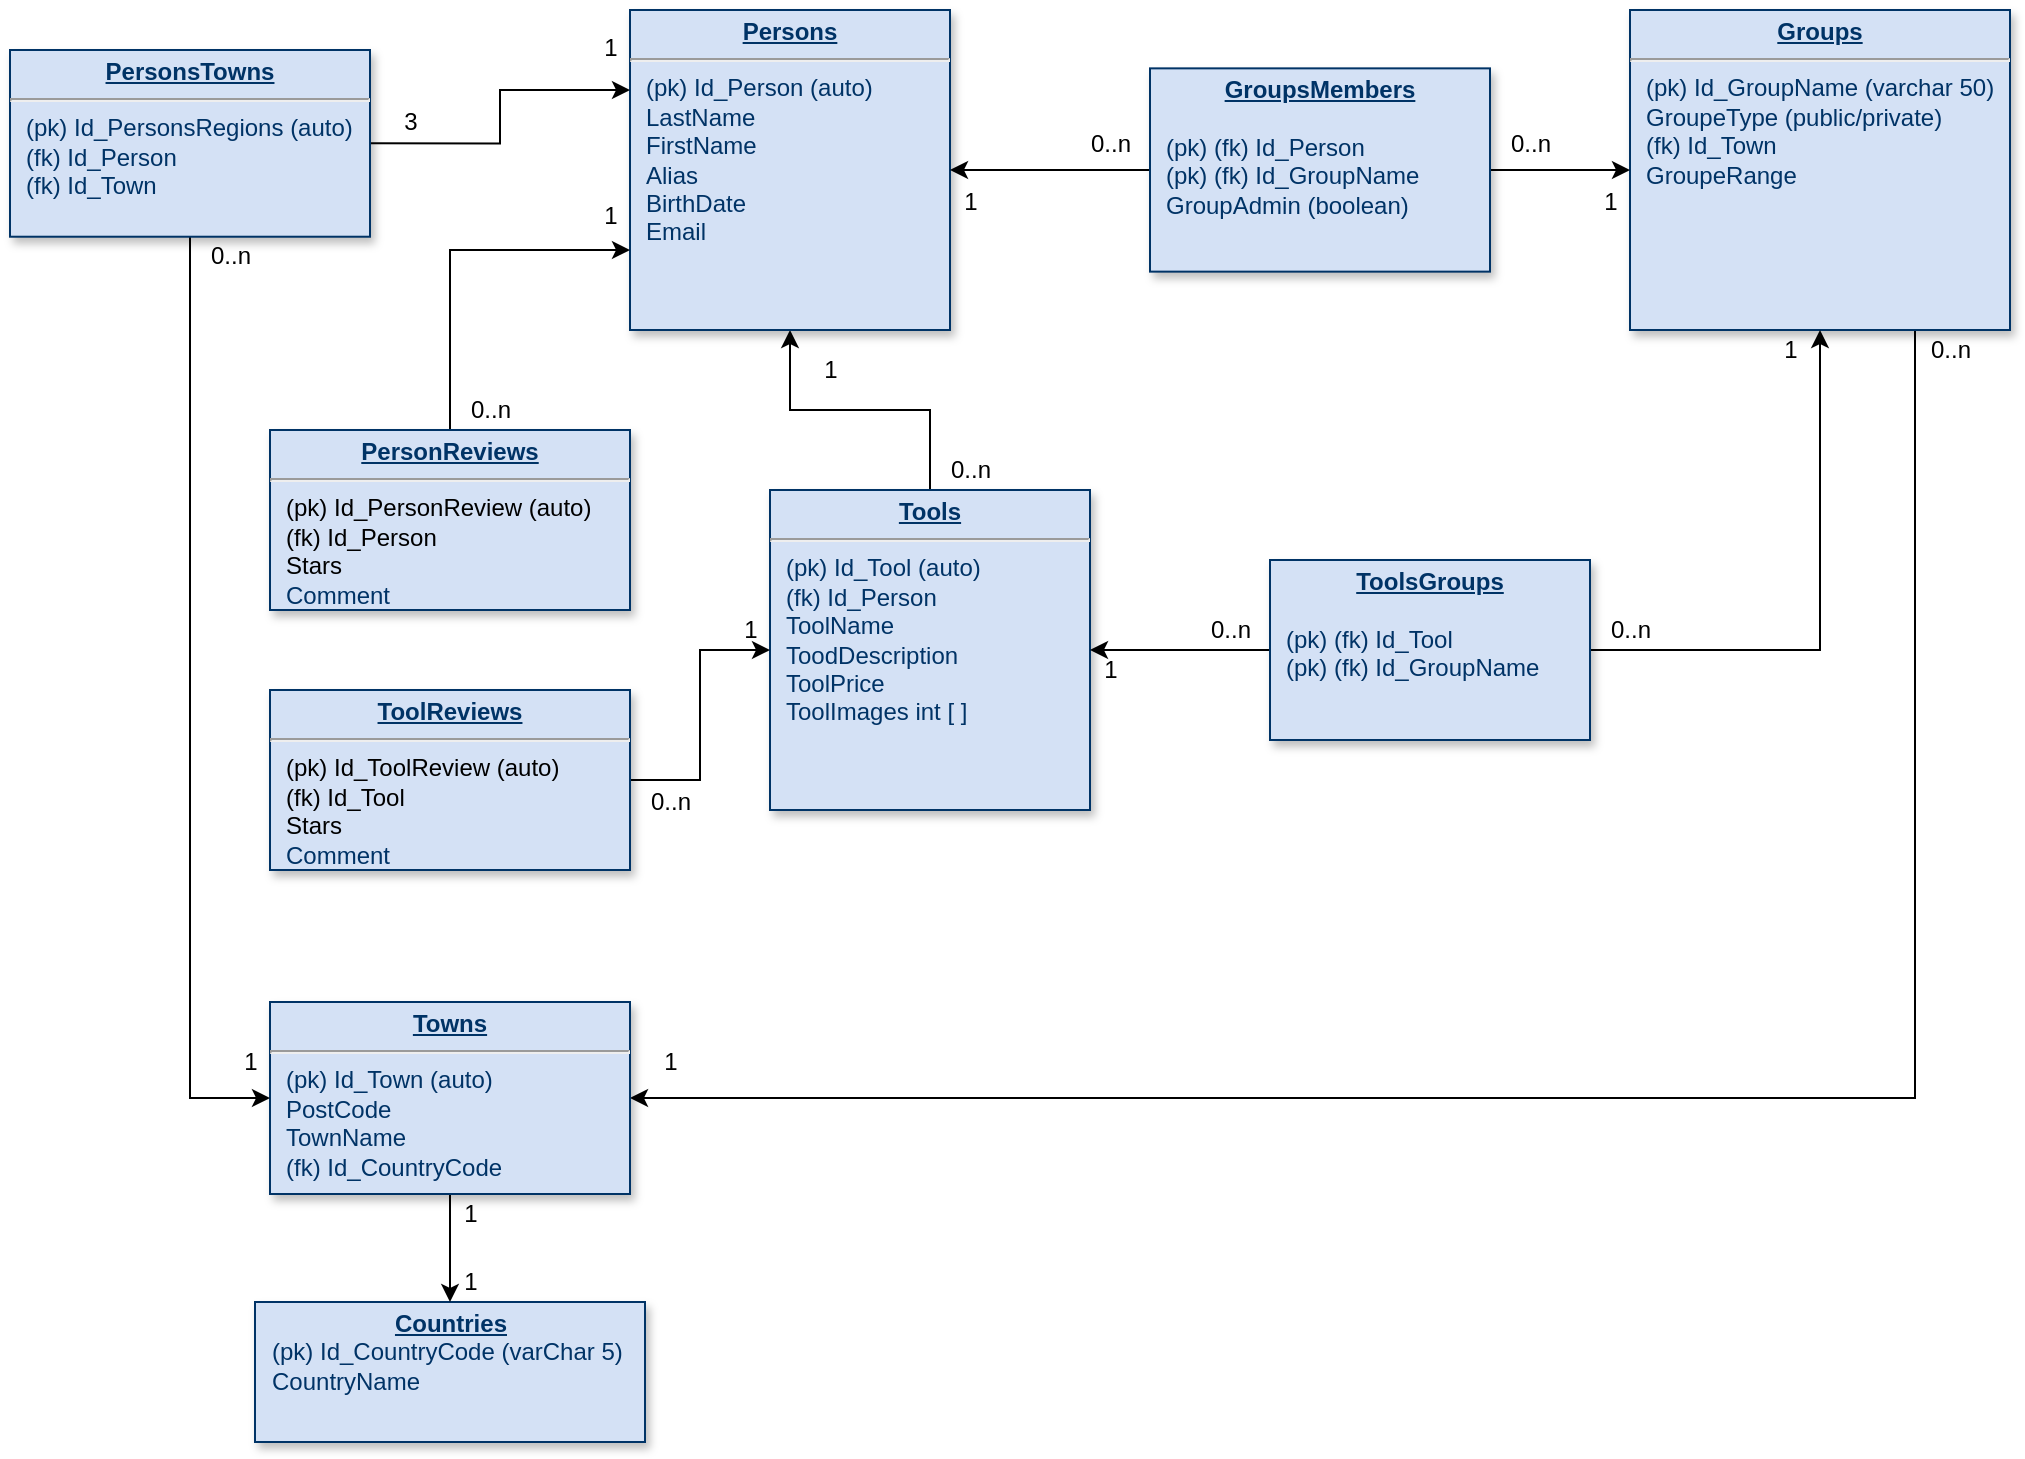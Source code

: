 <mxfile version="12.6.5" type="device"><diagram name="Page-1" id="efa7a0a1-bf9b-a30e-e6df-94a7791c09e9"><mxGraphModel dx="1172" dy="711" grid="1" gridSize="10" guides="1" tooltips="1" connect="1" arrows="1" fold="1" page="1" pageScale="1" pageWidth="1169" pageHeight="827" background="#ffffff" math="0" shadow="0"><root><mxCell id="0"/><mxCell id="1" parent="0"/><mxCell id="qo2uDXZvNJO_NqO5R5p8-126" style="edgeStyle=orthogonalEdgeStyle;rounded=0;orthogonalLoop=1;jettySize=auto;html=1;exitX=0.5;exitY=0;exitDx=0;exitDy=0;entryX=0.5;entryY=1;entryDx=0;entryDy=0;" parent="1" source="21" target="25" edge="1"><mxGeometry relative="1" as="geometry"/></mxCell><mxCell id="21" value="&lt;p style=&quot;margin: 0px ; margin-top: 4px ; text-align: center ; text-decoration: underline&quot;&gt;&lt;strong&gt;Tools&lt;/strong&gt;&lt;/p&gt;&lt;hr&gt;&lt;p style=&quot;margin: 0px ; margin-left: 8px&quot;&gt;(pk) Id_Tool (auto)&lt;/p&gt;&lt;p style=&quot;margin: 0px ; margin-left: 8px&quot;&gt;(fk) Id_Person&amp;nbsp;&lt;/p&gt;&lt;p style=&quot;margin: 0px ; margin-left: 8px&quot;&gt;ToolName&lt;/p&gt;&lt;p style=&quot;margin: 0px ; margin-left: 8px&quot;&gt;ToodDescription&lt;/p&gt;&lt;p style=&quot;margin: 0px ; margin-left: 8px&quot;&gt;&lt;span&gt;ToolPrice&lt;/span&gt;&lt;br&gt;&lt;/p&gt;&lt;p style=&quot;margin: 0px ; margin-left: 8px&quot;&gt;&lt;span&gt;ToolImages int [ ]&lt;/span&gt;&lt;/p&gt;" style="verticalAlign=top;align=left;overflow=fill;fontSize=12;fontFamily=Helvetica;html=1;strokeColor=#003366;shadow=1;fillColor=#D4E1F5;fontColor=#003366" parent="1" vertex="1"><mxGeometry x="420" y="284.0" width="160" height="160" as="geometry"/></mxCell><mxCell id="25" value="&lt;p style=&quot;margin: 0px ; margin-top: 4px ; text-align: center ; text-decoration: underline&quot;&gt;&lt;strong&gt;Persons&lt;/strong&gt;&lt;/p&gt;&lt;hr&gt;&lt;p style=&quot;margin: 0px ; margin-left: 8px&quot;&gt;&lt;span&gt;(pk) Id_Person (auto)&lt;/span&gt;&lt;/p&gt;&lt;p style=&quot;margin: 0px ; margin-left: 8px&quot;&gt;&lt;span&gt;LastName&lt;/span&gt;&lt;br&gt;&lt;/p&gt;&lt;p style=&quot;margin: 0px ; margin-left: 8px&quot;&gt;&lt;span&gt;FirstName&amp;nbsp;&lt;/span&gt;&lt;/p&gt;&lt;p style=&quot;margin: 0px ; margin-left: 8px&quot;&gt;&lt;span&gt;Alias&amp;nbsp;&lt;/span&gt;&lt;/p&gt;&lt;p style=&quot;margin: 0px ; margin-left: 8px&quot;&gt;BirthDate&amp;nbsp;&lt;/p&gt;&lt;p style=&quot;margin: 0px ; margin-left: 8px&quot;&gt;Email&lt;/p&gt;&lt;p style=&quot;margin: 0px ; margin-left: 8px&quot;&gt;&lt;br&gt;&lt;/p&gt;&lt;p style=&quot;margin: 0px ; margin-left: 8px&quot;&gt;&lt;br&gt;&lt;/p&gt;" style="verticalAlign=top;align=left;overflow=fill;fontSize=12;fontFamily=Helvetica;html=1;strokeColor=#003366;shadow=1;fillColor=#D4E1F5;fontColor=#003366" parent="1" vertex="1"><mxGeometry x="350.0" y="44.0" width="160" height="160" as="geometry"/></mxCell><mxCell id="AO8E6towFm819pZMtNeA-28" style="edgeStyle=orthogonalEdgeStyle;rounded=0;orthogonalLoop=1;jettySize=auto;html=1;exitX=0.75;exitY=1;exitDx=0;exitDy=0;entryX=1;entryY=0.5;entryDx=0;entryDy=0;" parent="1" source="qo2uDXZvNJO_NqO5R5p8-115" target="qo2uDXZvNJO_NqO5R5p8-130" edge="1"><mxGeometry relative="1" as="geometry"/></mxCell><mxCell id="qo2uDXZvNJO_NqO5R5p8-115" value="&lt;p style=&quot;margin: 0px ; margin-top: 4px ; text-align: center ; text-decoration: underline&quot;&gt;&lt;strong&gt;Groups&lt;/strong&gt;&lt;/p&gt;&lt;hr&gt;&lt;p style=&quot;margin: 0px ; margin-left: 8px&quot;&gt;(pk) Id_GroupName (varchar 50)&lt;/p&gt;&lt;p style=&quot;margin: 0px ; margin-left: 8px&quot;&gt;GroupeType (public/private)&lt;/p&gt;&lt;p style=&quot;margin: 0px ; margin-left: 8px&quot;&gt;(fk) Id_Town&lt;/p&gt;&lt;p style=&quot;margin: 0px ; margin-left: 8px&quot;&gt;GroupeRange&amp;nbsp;&lt;/p&gt;&lt;p style=&quot;margin: 0px ; margin-left: 8px&quot;&gt;&lt;br&gt;&lt;/p&gt;&lt;p style=&quot;margin: 0px ; margin-left: 8px&quot;&gt;&lt;br&gt;&lt;/p&gt;" style="verticalAlign=top;align=left;overflow=fill;fontSize=12;fontFamily=Helvetica;html=1;strokeColor=#003366;shadow=1;fillColor=#D4E1F5;fontColor=#003366" parent="1" vertex="1"><mxGeometry x="850" y="44" width="190" height="160" as="geometry"/></mxCell><mxCell id="qo2uDXZvNJO_NqO5R5p8-121" style="edgeStyle=orthogonalEdgeStyle;rounded=0;orthogonalLoop=1;jettySize=auto;html=1;exitX=0;exitY=0.5;exitDx=0;exitDy=0;entryX=1;entryY=0.5;entryDx=0;entryDy=0;" parent="1" source="qo2uDXZvNJO_NqO5R5p8-118" target="25" edge="1"><mxGeometry relative="1" as="geometry"/></mxCell><mxCell id="qo2uDXZvNJO_NqO5R5p8-122" style="edgeStyle=orthogonalEdgeStyle;rounded=0;orthogonalLoop=1;jettySize=auto;html=1;exitX=1;exitY=0.5;exitDx=0;exitDy=0;entryX=0;entryY=0.5;entryDx=0;entryDy=0;" parent="1" source="qo2uDXZvNJO_NqO5R5p8-118" target="qo2uDXZvNJO_NqO5R5p8-115" edge="1"><mxGeometry relative="1" as="geometry"/></mxCell><mxCell id="qo2uDXZvNJO_NqO5R5p8-118" value="&lt;p style=&quot;margin: 0px ; margin-top: 4px ; text-align: center ; text-decoration: underline&quot;&gt;&lt;strong&gt;GroupsMembers&lt;/strong&gt;&lt;/p&gt;&lt;p style=&quot;margin: 0px ; margin-left: 8px&quot;&gt;&lt;br&gt;&lt;/p&gt;&lt;p style=&quot;margin: 0px ; margin-left: 8px&quot;&gt;(pk) (fk) Id_Person&lt;/p&gt;&lt;p style=&quot;margin: 0px ; margin-left: 8px&quot;&gt;(pk) (fk) Id_GroupName&lt;/p&gt;&lt;p style=&quot;margin: 0px ; margin-left: 8px&quot;&gt;GroupAdmin (boolean)&lt;/p&gt;&lt;p style=&quot;margin: 0px ; margin-left: 8px&quot;&gt;&lt;br&gt;&lt;/p&gt;&lt;p style=&quot;margin: 0px ; margin-left: 8px&quot;&gt;&lt;br&gt;&lt;/p&gt;&lt;p style=&quot;margin: 0px ; margin-left: 8px&quot;&gt;&lt;br&gt;&lt;/p&gt;" style="verticalAlign=top;align=left;overflow=fill;fontSize=12;fontFamily=Helvetica;html=1;strokeColor=#003366;shadow=1;fillColor=#D4E1F5;fontColor=#003366" parent="1" vertex="1"><mxGeometry x="610" y="73.18" width="170" height="101.64" as="geometry"/></mxCell><mxCell id="qo2uDXZvNJO_NqO5R5p8-124" style="edgeStyle=orthogonalEdgeStyle;rounded=0;orthogonalLoop=1;jettySize=auto;html=1;entryX=0.5;entryY=1;entryDx=0;entryDy=0;" parent="1" source="qo2uDXZvNJO_NqO5R5p8-123" target="qo2uDXZvNJO_NqO5R5p8-115" edge="1"><mxGeometry relative="1" as="geometry"/></mxCell><mxCell id="qo2uDXZvNJO_NqO5R5p8-125" style="edgeStyle=orthogonalEdgeStyle;rounded=0;orthogonalLoop=1;jettySize=auto;html=1;exitX=0;exitY=0.5;exitDx=0;exitDy=0;entryX=1;entryY=0.5;entryDx=0;entryDy=0;" parent="1" source="qo2uDXZvNJO_NqO5R5p8-123" target="21" edge="1"><mxGeometry relative="1" as="geometry"/></mxCell><mxCell id="qo2uDXZvNJO_NqO5R5p8-123" value="&lt;p style=&quot;margin: 0px ; margin-top: 4px ; text-align: center ; text-decoration: underline&quot;&gt;&lt;strong&gt;ToolsGroups&lt;/strong&gt;&lt;/p&gt;&lt;p style=&quot;margin: 0px ; margin-left: 8px&quot;&gt;&lt;br&gt;&lt;/p&gt;&lt;p style=&quot;margin: 0px ; margin-left: 8px&quot;&gt;(pk) (fk) Id_Tool&lt;/p&gt;&lt;p style=&quot;margin: 0px ; margin-left: 8px&quot;&gt;(pk) (fk) Id_GroupName&lt;/p&gt;&lt;p style=&quot;margin: 0px ; margin-left: 8px&quot;&gt;&lt;br&gt;&lt;/p&gt;&lt;p style=&quot;margin: 0px ; margin-left: 8px&quot;&gt;&lt;br&gt;&lt;/p&gt;&lt;p style=&quot;margin: 0px ; margin-left: 8px&quot;&gt;&lt;br&gt;&lt;/p&gt;" style="verticalAlign=top;align=left;overflow=fill;fontSize=12;fontFamily=Helvetica;html=1;strokeColor=#003366;shadow=1;fillColor=#D4E1F5;fontColor=#003366" parent="1" vertex="1"><mxGeometry x="670" y="319" width="160" height="90" as="geometry"/></mxCell><mxCell id="qo2uDXZvNJO_NqO5R5p8-128" value="" style="resizable=0;align=right;verticalAlign=top;labelBackgroundColor=#ffffff;fontSize=10;strokeColor=#003366;shadow=1;fillColor=#D4E1F5;fontColor=#003366;direction=north;rotation=0;" parent="1" connectable="0" vertex="1"><mxGeometry x="580" y="312.36" as="geometry"><mxPoint x="20" y="-25.0" as="offset"/></mxGeometry></mxCell><mxCell id="qo2uDXZvNJO_NqO5R5p8-129" value="&lt;p style=&quot;margin: 0px ; margin-top: 4px ; text-align: center ; text-decoration: underline&quot;&gt;&lt;strong&gt;Countries&lt;/strong&gt;&lt;/p&gt;&lt;p style=&quot;margin: 0px ; margin-left: 8px&quot;&gt;(pk) Id_CountryCode (varChar 5)&lt;/p&gt;&lt;p style=&quot;margin: 0px ; margin-left: 8px&quot;&gt;CountryName&lt;/p&gt;&lt;p style=&quot;margin: 0px ; margin-left: 8px&quot;&gt;&lt;br&gt;&lt;/p&gt;&lt;p style=&quot;margin: 0px ; margin-left: 8px&quot;&gt;&lt;br&gt;&lt;/p&gt;&lt;p style=&quot;margin: 0px ; margin-left: 8px&quot;&gt;&lt;br&gt;&lt;/p&gt;" style="verticalAlign=top;align=left;overflow=fill;fontSize=12;fontFamily=Helvetica;html=1;strokeColor=#003366;shadow=1;fillColor=#D4E1F5;fontColor=#003366" parent="1" vertex="1"><mxGeometry x="162.5" y="690" width="195" height="70" as="geometry"/></mxCell><mxCell id="AO8E6towFm819pZMtNeA-25" style="edgeStyle=orthogonalEdgeStyle;rounded=0;orthogonalLoop=1;jettySize=auto;html=1;exitX=0.5;exitY=1;exitDx=0;exitDy=0;entryX=0.5;entryY=0;entryDx=0;entryDy=0;" parent="1" source="qo2uDXZvNJO_NqO5R5p8-130" target="qo2uDXZvNJO_NqO5R5p8-129" edge="1"><mxGeometry relative="1" as="geometry"/></mxCell><mxCell id="qo2uDXZvNJO_NqO5R5p8-130" value="&lt;p style=&quot;margin: 0px ; margin-top: 4px ; text-align: center ; text-decoration: underline&quot;&gt;&lt;strong&gt;Towns&lt;/strong&gt;&lt;/p&gt;&lt;hr&gt;&lt;p style=&quot;margin: 0px ; margin-left: 8px&quot;&gt;(pk) Id_Town (auto)&lt;/p&gt;&lt;p style=&quot;margin: 0px ; margin-left: 8px&quot;&gt;PostCode&lt;/p&gt;&lt;p style=&quot;margin: 0px ; margin-left: 8px&quot;&gt;TownName&lt;/p&gt;&lt;p style=&quot;margin: 0px ; margin-left: 8px&quot;&gt;(fk) Id_CountryCode&lt;/p&gt;&lt;p style=&quot;margin: 0px ; margin-left: 8px&quot;&gt;&lt;br&gt;&lt;/p&gt;&lt;p style=&quot;margin: 0px ; margin-left: 8px&quot;&gt;&lt;br&gt;&lt;/p&gt;" style="verticalAlign=top;align=left;overflow=fill;fontSize=12;fontFamily=Helvetica;html=1;strokeColor=#003366;shadow=1;fillColor=#D4E1F5;fontColor=#003366" parent="1" vertex="1"><mxGeometry x="170" y="540" width="180" height="96" as="geometry"/></mxCell><mxCell id="qo2uDXZvNJO_NqO5R5p8-139" value="" style="resizable=0;align=right;verticalAlign=top;labelBackgroundColor=#ffffff;fontSize=10;strokeColor=#003366;shadow=1;fillColor=#D4E1F5;fontColor=#003366" parent="1" connectable="0" vertex="1"><mxGeometry x="480" y="194.0" as="geometry"><mxPoint x="-66" y="-128.0" as="offset"/></mxGeometry></mxCell><mxCell id="qo2uDXZvNJO_NqO5R5p8-154" value="1" style="text;html=1;align=center;verticalAlign=middle;resizable=0;points=[];autosize=1;" parent="1" vertex="1"><mxGeometry x="440" y="214" width="20" height="20" as="geometry"/></mxCell><mxCell id="qo2uDXZvNJO_NqO5R5p8-155" value="0..n" style="text;html=1;align=center;verticalAlign=middle;resizable=0;points=[];autosize=1;" parent="1" vertex="1"><mxGeometry x="500" y="264" width="40" height="20" as="geometry"/></mxCell><mxCell id="qo2uDXZvNJO_NqO5R5p8-156" value="1" style="text;html=1;align=center;verticalAlign=middle;resizable=0;points=[];autosize=1;" parent="1" vertex="1"><mxGeometry x="260" y="636" width="20" height="20" as="geometry"/></mxCell><mxCell id="qo2uDXZvNJO_NqO5R5p8-158" value="0..n" style="text;html=1;align=center;verticalAlign=middle;resizable=0;points=[];autosize=1;" parent="1" vertex="1"><mxGeometry x="990" y="204" width="40" height="20" as="geometry"/></mxCell><mxCell id="qo2uDXZvNJO_NqO5R5p8-169" style="edgeStyle=orthogonalEdgeStyle;rounded=0;orthogonalLoop=1;jettySize=auto;html=1;exitX=1;exitY=0.5;exitDx=0;exitDy=0;entryX=0;entryY=0.25;entryDx=0;entryDy=0;" parent="1" source="qo2uDXZvNJO_NqO5R5p8-161" target="25" edge="1"><mxGeometry relative="1" as="geometry"/></mxCell><mxCell id="AO8E6towFm819pZMtNeA-27" style="edgeStyle=orthogonalEdgeStyle;rounded=0;orthogonalLoop=1;jettySize=auto;html=1;entryX=0;entryY=0.5;entryDx=0;entryDy=0;" parent="1" source="qo2uDXZvNJO_NqO5R5p8-161" target="qo2uDXZvNJO_NqO5R5p8-130" edge="1"><mxGeometry relative="1" as="geometry"/></mxCell><mxCell id="qo2uDXZvNJO_NqO5R5p8-161" value="&lt;p style=&quot;margin: 0px ; margin-top: 4px ; text-align: center ; text-decoration: underline&quot;&gt;&lt;strong&gt;PersonsTowns&lt;/strong&gt;&lt;/p&gt;&lt;hr&gt;&lt;p style=&quot;margin: 0px ; margin-left: 8px&quot;&gt;(pk) Id_PersonsRegions (auto)&lt;/p&gt;&lt;p style=&quot;margin: 0px ; margin-left: 8px&quot;&gt;(fk) Id_Person&lt;/p&gt;&lt;p style=&quot;margin: 0px ; margin-left: 8px&quot;&gt;(fk) Id_Town&lt;/p&gt;&lt;p style=&quot;margin: 0px ; margin-left: 8px&quot;&gt;&lt;br&gt;&lt;/p&gt;&lt;p style=&quot;margin: 0px ; margin-left: 8px&quot;&gt;&lt;br&gt;&lt;/p&gt;&lt;p style=&quot;margin: 0px ; margin-left: 8px&quot;&gt;&lt;br&gt;&lt;/p&gt;" style="verticalAlign=top;align=left;overflow=fill;fontSize=12;fontFamily=Helvetica;html=1;strokeColor=#003366;shadow=1;fillColor=#D4E1F5;fontColor=#003366" parent="1" vertex="1"><mxGeometry x="40" y="64" width="180" height="93.36" as="geometry"/></mxCell><mxCell id="qo2uDXZvNJO_NqO5R5p8-167" style="edgeStyle=orthogonalEdgeStyle;rounded=0;orthogonalLoop=1;jettySize=auto;html=1;exitX=1;exitY=0.5;exitDx=0;exitDy=0;entryX=0;entryY=0.5;entryDx=0;entryDy=0;" parent="1" source="qo2uDXZvNJO_NqO5R5p8-164" target="21" edge="1"><mxGeometry relative="1" as="geometry"/></mxCell><mxCell id="qo2uDXZvNJO_NqO5R5p8-164" value="&lt;p style=&quot;margin: 0px ; margin-top: 4px ; text-align: center ; text-decoration: underline&quot;&gt;&lt;strong&gt;ToolReviews&lt;/strong&gt;&lt;/p&gt;&lt;hr&gt;&lt;p style=&quot;margin: 0px ; margin-left: 8px&quot;&gt;&lt;span style=&quot;color: rgb(0 , 0 , 0)&quot;&gt;(pk) Id_ToolReview (auto)&lt;/span&gt;&lt;/p&gt;&lt;p style=&quot;margin: 0px ; margin-left: 8px&quot;&gt;&lt;span style=&quot;color: rgb(0 , 0 , 0)&quot;&gt;(fk) Id_Tool&lt;/span&gt;&lt;/p&gt;&lt;p style=&quot;margin: 0px ; margin-left: 8px&quot;&gt;&lt;font color=&quot;#000000&quot;&gt;Stars&lt;/font&gt;&lt;/p&gt;&lt;p style=&quot;margin: 0px ; margin-left: 8px&quot;&gt;Comment&lt;/p&gt;&lt;p style=&quot;margin: 0px ; margin-left: 8px&quot;&gt;&lt;br&gt;&lt;/p&gt;&lt;p style=&quot;margin: 0px ; margin-left: 8px&quot;&gt;&lt;br&gt;&lt;/p&gt;" style="verticalAlign=top;align=left;overflow=fill;fontSize=12;fontFamily=Helvetica;html=1;strokeColor=#003366;shadow=1;fillColor=#D4E1F5;fontColor=#003366" parent="1" vertex="1"><mxGeometry x="170" y="384" width="180" height="90" as="geometry"/></mxCell><mxCell id="qo2uDXZvNJO_NqO5R5p8-166" style="edgeStyle=orthogonalEdgeStyle;rounded=0;orthogonalLoop=1;jettySize=auto;html=1;entryX=0;entryY=0.75;entryDx=0;entryDy=0;" parent="1" source="qo2uDXZvNJO_NqO5R5p8-165" target="25" edge="1"><mxGeometry relative="1" as="geometry"/></mxCell><mxCell id="qo2uDXZvNJO_NqO5R5p8-165" value="&lt;p style=&quot;margin: 0px ; margin-top: 4px ; text-align: center ; text-decoration: underline&quot;&gt;&lt;strong&gt;PersonReviews&lt;/strong&gt;&lt;/p&gt;&lt;hr&gt;&lt;p style=&quot;margin: 0px ; margin-left: 8px&quot;&gt;&lt;span style=&quot;color: rgb(0 , 0 , 0)&quot;&gt;(pk) Id_PersonReview (auto)&lt;/span&gt;&lt;/p&gt;&lt;p style=&quot;margin: 0px ; margin-left: 8px&quot;&gt;&lt;span style=&quot;color: rgb(0 , 0 , 0)&quot;&gt;(fk) Id_Person&lt;/span&gt;&lt;/p&gt;&lt;p style=&quot;margin: 0px ; margin-left: 8px&quot;&gt;&lt;font color=&quot;#000000&quot;&gt;Stars&lt;/font&gt;&lt;/p&gt;&lt;p style=&quot;margin: 0px ; margin-left: 8px&quot;&gt;Comment&lt;br&gt;&lt;/p&gt;&lt;p style=&quot;margin: 0px ; margin-left: 8px&quot;&gt;&lt;br&gt;&lt;/p&gt;&lt;p style=&quot;margin: 0px ; margin-left: 8px&quot;&gt;&lt;br&gt;&lt;/p&gt;" style="verticalAlign=top;align=left;overflow=fill;fontSize=12;fontFamily=Helvetica;html=1;strokeColor=#003366;shadow=1;fillColor=#D4E1F5;fontColor=#003366" parent="1" vertex="1"><mxGeometry x="170" y="254" width="180" height="90" as="geometry"/></mxCell><mxCell id="qo2uDXZvNJO_NqO5R5p8-168" style="edgeStyle=orthogonalEdgeStyle;rounded=0;orthogonalLoop=1;jettySize=auto;html=1;exitX=0.5;exitY=1;exitDx=0;exitDy=0;" parent="1" source="21" target="21" edge="1"><mxGeometry relative="1" as="geometry"/></mxCell><mxCell id="qo2uDXZvNJO_NqO5R5p8-172" value="1" style="text;html=1;align=center;verticalAlign=middle;resizable=0;points=[];autosize=1;" parent="1" vertex="1"><mxGeometry x="330" y="137.36" width="20" height="20" as="geometry"/></mxCell><mxCell id="qo2uDXZvNJO_NqO5R5p8-173" value="0..n" style="text;html=1;align=center;verticalAlign=middle;resizable=0;points=[];autosize=1;" parent="1" vertex="1"><mxGeometry x="260" y="234" width="40" height="20" as="geometry"/></mxCell><mxCell id="qo2uDXZvNJO_NqO5R5p8-174" value="0..n" style="text;html=1;align=center;verticalAlign=middle;resizable=0;points=[];autosize=1;" parent="1" vertex="1"><mxGeometry x="350" y="430" width="40" height="20" as="geometry"/></mxCell><mxCell id="qo2uDXZvNJO_NqO5R5p8-175" value="1" style="text;html=1;align=center;verticalAlign=middle;resizable=0;points=[];autosize=1;" parent="1" vertex="1"><mxGeometry x="400" y="344" width="20" height="20" as="geometry"/></mxCell><mxCell id="AO8E6towFm819pZMtNeA-26" value="1" style="text;html=1;align=center;verticalAlign=middle;resizable=0;points=[];autosize=1;" parent="1" vertex="1"><mxGeometry x="260" y="670" width="20" height="20" as="geometry"/></mxCell><mxCell id="AO8E6towFm819pZMtNeA-29" value="1" style="text;html=1;align=center;verticalAlign=middle;resizable=0;points=[];autosize=1;" parent="1" vertex="1"><mxGeometry x="360" y="560" width="20" height="20" as="geometry"/></mxCell><mxCell id="AO8E6towFm819pZMtNeA-30" value="1" style="text;html=1;align=center;verticalAlign=middle;resizable=0;points=[];autosize=1;" parent="1" vertex="1"><mxGeometry x="330" y="53.18" width="20" height="20" as="geometry"/></mxCell><mxCell id="AO8E6towFm819pZMtNeA-31" value="3" style="text;html=1;align=center;verticalAlign=middle;resizable=0;points=[];autosize=1;" parent="1" vertex="1"><mxGeometry x="230" y="90" width="20" height="20" as="geometry"/></mxCell><mxCell id="AO8E6towFm819pZMtNeA-32" value="1" style="text;html=1;align=center;verticalAlign=middle;resizable=0;points=[];autosize=1;" parent="1" vertex="1"><mxGeometry x="150" y="560" width="20" height="20" as="geometry"/></mxCell><mxCell id="AO8E6towFm819pZMtNeA-33" value="0..n" style="text;html=1;align=center;verticalAlign=middle;resizable=0;points=[];autosize=1;" parent="1" vertex="1"><mxGeometry x="130" y="157.36" width="40" height="20" as="geometry"/></mxCell><mxCell id="AO8E6towFm819pZMtNeA-34" value="0..n" style="text;html=1;align=center;verticalAlign=middle;resizable=0;points=[];autosize=1;" parent="1" vertex="1"><mxGeometry x="570" y="100.68" width="40" height="20" as="geometry"/></mxCell><mxCell id="AO8E6towFm819pZMtNeA-35" value="0..n" style="text;html=1;align=center;verticalAlign=middle;resizable=0;points=[];autosize=1;" parent="1" vertex="1"><mxGeometry x="780" y="100.68" width="40" height="20" as="geometry"/></mxCell><mxCell id="AO8E6towFm819pZMtNeA-36" value="0..n" style="text;html=1;align=center;verticalAlign=middle;resizable=0;points=[];autosize=1;" parent="1" vertex="1"><mxGeometry x="830" y="344" width="40" height="20" as="geometry"/></mxCell><mxCell id="AO8E6towFm819pZMtNeA-37" value="0..n" style="text;html=1;align=center;verticalAlign=middle;resizable=0;points=[];autosize=1;" parent="1" vertex="1"><mxGeometry x="630" y="344" width="40" height="20" as="geometry"/></mxCell><mxCell id="AO8E6towFm819pZMtNeA-40" value="1" style="text;html=1;align=center;verticalAlign=middle;resizable=0;points=[];autosize=1;" parent="1" vertex="1"><mxGeometry x="580" y="364" width="20" height="20" as="geometry"/></mxCell><mxCell id="AO8E6towFm819pZMtNeA-41" value="1" style="text;html=1;align=center;verticalAlign=middle;resizable=0;points=[];autosize=1;" parent="1" vertex="1"><mxGeometry x="920" y="204" width="20" height="20" as="geometry"/></mxCell><mxCell id="AO8E6towFm819pZMtNeA-42" value="1" style="text;html=1;align=center;verticalAlign=middle;resizable=0;points=[];autosize=1;" parent="1" vertex="1"><mxGeometry x="830" y="130" width="20" height="20" as="geometry"/></mxCell><mxCell id="AO8E6towFm819pZMtNeA-43" value="1" style="text;html=1;align=center;verticalAlign=middle;resizable=0;points=[];autosize=1;" parent="1" vertex="1"><mxGeometry x="510" y="130" width="20" height="20" as="geometry"/></mxCell></root></mxGraphModel></diagram></mxfile>